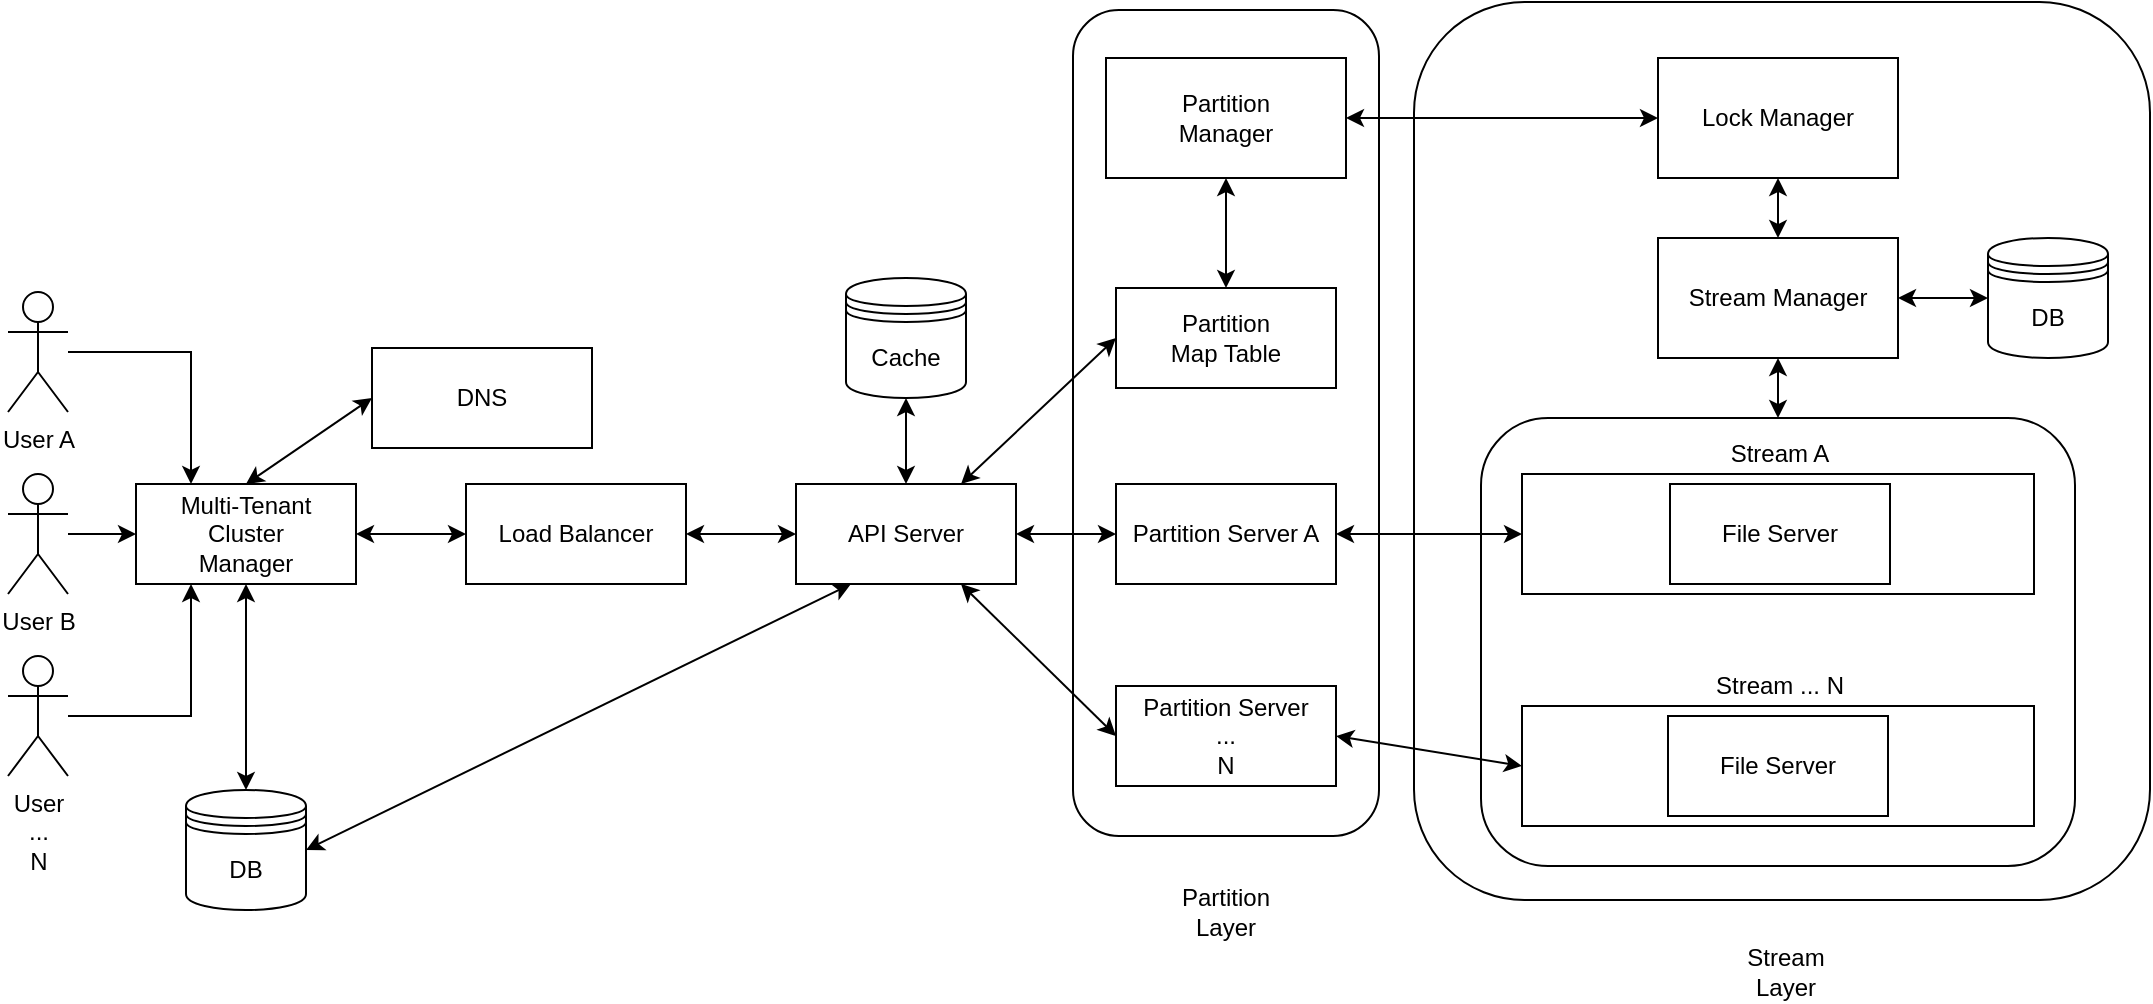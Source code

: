 <mxfile version="22.0.6" type="github">
  <diagram name="Page-1" id="vVYTyaoWWUucqoihUpFd">
    <mxGraphModel dx="1577" dy="1107" grid="0" gridSize="10" guides="1" tooltips="1" connect="1" arrows="1" fold="1" page="0" pageScale="1" pageWidth="850" pageHeight="1100" math="0" shadow="0">
      <root>
        <mxCell id="0" />
        <mxCell id="1" parent="0" />
        <mxCell id="-imCxhyiSVB0diL9hVH1-13" style="edgeStyle=orthogonalEdgeStyle;rounded=0;orthogonalLoop=1;jettySize=auto;html=1;entryX=0.25;entryY=0;entryDx=0;entryDy=0;" edge="1" parent="1" source="-imCxhyiSVB0diL9hVH1-1" target="-imCxhyiSVB0diL9hVH1-5">
          <mxGeometry relative="1" as="geometry" />
        </mxCell>
        <mxCell id="-imCxhyiSVB0diL9hVH1-1" value="User A" style="shape=umlActor;verticalLabelPosition=bottom;verticalAlign=top;html=1;" vertex="1" parent="1">
          <mxGeometry x="-80" y="-20" width="30" height="60" as="geometry" />
        </mxCell>
        <mxCell id="-imCxhyiSVB0diL9hVH1-14" style="edgeStyle=orthogonalEdgeStyle;rounded=0;orthogonalLoop=1;jettySize=auto;html=1;entryX=0;entryY=0.5;entryDx=0;entryDy=0;" edge="1" parent="1" source="-imCxhyiSVB0diL9hVH1-2" target="-imCxhyiSVB0diL9hVH1-5">
          <mxGeometry relative="1" as="geometry" />
        </mxCell>
        <mxCell id="-imCxhyiSVB0diL9hVH1-2" value="User B" style="shape=umlActor;verticalLabelPosition=bottom;verticalAlign=top;html=1;" vertex="1" parent="1">
          <mxGeometry x="-80" y="71" width="30" height="60" as="geometry" />
        </mxCell>
        <mxCell id="-imCxhyiSVB0diL9hVH1-15" style="edgeStyle=orthogonalEdgeStyle;rounded=0;orthogonalLoop=1;jettySize=auto;html=1;entryX=0.25;entryY=1;entryDx=0;entryDy=0;" edge="1" parent="1" source="-imCxhyiSVB0diL9hVH1-3" target="-imCxhyiSVB0diL9hVH1-5">
          <mxGeometry relative="1" as="geometry" />
        </mxCell>
        <mxCell id="-imCxhyiSVB0diL9hVH1-3" value="User &lt;br&gt;...&lt;br&gt;N" style="shape=umlActor;verticalLabelPosition=bottom;verticalAlign=top;html=1;" vertex="1" parent="1">
          <mxGeometry x="-80" y="162" width="30" height="60" as="geometry" />
        </mxCell>
        <mxCell id="-imCxhyiSVB0diL9hVH1-5" value="Multi-Tenant&lt;br&gt;Cluster&lt;br&gt;Manager" style="html=1;whiteSpace=wrap;" vertex="1" parent="1">
          <mxGeometry x="-16" y="76" width="110" height="50" as="geometry" />
        </mxCell>
        <mxCell id="-imCxhyiSVB0diL9hVH1-16" value="DNS" style="html=1;whiteSpace=wrap;" vertex="1" parent="1">
          <mxGeometry x="102" y="8" width="110" height="50" as="geometry" />
        </mxCell>
        <mxCell id="-imCxhyiSVB0diL9hVH1-17" value="Load Balancer" style="html=1;whiteSpace=wrap;" vertex="1" parent="1">
          <mxGeometry x="149" y="76" width="110" height="50" as="geometry" />
        </mxCell>
        <mxCell id="-imCxhyiSVB0diL9hVH1-22" value="" style="endArrow=classic;startArrow=classic;html=1;rounded=0;exitX=0.5;exitY=0;exitDx=0;exitDy=0;entryX=0;entryY=0.5;entryDx=0;entryDy=0;" edge="1" parent="1" source="-imCxhyiSVB0diL9hVH1-5" target="-imCxhyiSVB0diL9hVH1-16">
          <mxGeometry width="50" height="50" relative="1" as="geometry">
            <mxPoint x="350" y="128" as="sourcePoint" />
            <mxPoint x="400" y="78" as="targetPoint" />
          </mxGeometry>
        </mxCell>
        <mxCell id="-imCxhyiSVB0diL9hVH1-25" value="" style="endArrow=classic;startArrow=classic;html=1;rounded=0;exitX=0.5;exitY=1;exitDx=0;exitDy=0;entryX=0.5;entryY=0;entryDx=0;entryDy=0;" edge="1" parent="1" source="-imCxhyiSVB0diL9hVH1-5" target="-imCxhyiSVB0diL9hVH1-32">
          <mxGeometry width="50" height="50" relative="1" as="geometry">
            <mxPoint x="350" y="128" as="sourcePoint" />
            <mxPoint x="39" y="214" as="targetPoint" />
          </mxGeometry>
        </mxCell>
        <mxCell id="-imCxhyiSVB0diL9hVH1-27" value="" style="endArrow=classic;startArrow=classic;html=1;rounded=0;exitX=1;exitY=0.5;exitDx=0;exitDy=0;entryX=0;entryY=0.5;entryDx=0;entryDy=0;" edge="1" parent="1" source="-imCxhyiSVB0diL9hVH1-5" target="-imCxhyiSVB0diL9hVH1-17">
          <mxGeometry width="50" height="50" relative="1" as="geometry">
            <mxPoint x="350" y="128" as="sourcePoint" />
            <mxPoint x="400" y="78" as="targetPoint" />
          </mxGeometry>
        </mxCell>
        <mxCell id="-imCxhyiSVB0diL9hVH1-29" value="API Server" style="html=1;whiteSpace=wrap;" vertex="1" parent="1">
          <mxGeometry x="314" y="76" width="110" height="50" as="geometry" />
        </mxCell>
        <mxCell id="-imCxhyiSVB0diL9hVH1-30" value="" style="endArrow=classic;startArrow=classic;html=1;rounded=0;exitX=1;exitY=0.5;exitDx=0;exitDy=0;entryX=0;entryY=0.5;entryDx=0;entryDy=0;" edge="1" parent="1" source="-imCxhyiSVB0diL9hVH1-17" target="-imCxhyiSVB0diL9hVH1-29">
          <mxGeometry width="50" height="50" relative="1" as="geometry">
            <mxPoint x="350" y="128" as="sourcePoint" />
            <mxPoint x="400" y="78" as="targetPoint" />
          </mxGeometry>
        </mxCell>
        <mxCell id="-imCxhyiSVB0diL9hVH1-32" value="DB" style="shape=datastore;whiteSpace=wrap;html=1;" vertex="1" parent="1">
          <mxGeometry x="9" y="229" width="60" height="60" as="geometry" />
        </mxCell>
        <mxCell id="-imCxhyiSVB0diL9hVH1-35" value="Cache" style="shape=datastore;whiteSpace=wrap;html=1;" vertex="1" parent="1">
          <mxGeometry x="339" y="-27" width="60" height="60" as="geometry" />
        </mxCell>
        <mxCell id="-imCxhyiSVB0diL9hVH1-36" value="" style="endArrow=classic;startArrow=classic;html=1;rounded=0;exitX=0.5;exitY=0;exitDx=0;exitDy=0;entryX=0.5;entryY=1;entryDx=0;entryDy=0;" edge="1" parent="1" source="-imCxhyiSVB0diL9hVH1-29" target="-imCxhyiSVB0diL9hVH1-35">
          <mxGeometry width="50" height="50" relative="1" as="geometry">
            <mxPoint x="350" y="128" as="sourcePoint" />
            <mxPoint x="400" y="78" as="targetPoint" />
          </mxGeometry>
        </mxCell>
        <mxCell id="-imCxhyiSVB0diL9hVH1-37" value="" style="endArrow=classic;startArrow=classic;html=1;rounded=0;exitX=1;exitY=0.5;exitDx=0;exitDy=0;entryX=0.25;entryY=1;entryDx=0;entryDy=0;" edge="1" parent="1" source="-imCxhyiSVB0diL9hVH1-32" target="-imCxhyiSVB0diL9hVH1-29">
          <mxGeometry width="50" height="50" relative="1" as="geometry">
            <mxPoint x="350" y="128" as="sourcePoint" />
            <mxPoint x="400" y="78" as="targetPoint" />
          </mxGeometry>
        </mxCell>
        <mxCell id="-imCxhyiSVB0diL9hVH1-39" value="Partition Server A" style="html=1;whiteSpace=wrap;" vertex="1" parent="1">
          <mxGeometry x="474" y="76" width="110" height="50" as="geometry" />
        </mxCell>
        <mxCell id="-imCxhyiSVB0diL9hVH1-40" value="Partition Server&lt;br&gt;...&lt;br&gt;N" style="html=1;whiteSpace=wrap;" vertex="1" parent="1">
          <mxGeometry x="474" y="177" width="110" height="50" as="geometry" />
        </mxCell>
        <mxCell id="-imCxhyiSVB0diL9hVH1-43" value="" style="endArrow=classic;startArrow=classic;html=1;rounded=0;entryX=0;entryY=0.5;entryDx=0;entryDy=0;exitX=1;exitY=0.5;exitDx=0;exitDy=0;" edge="1" parent="1" source="-imCxhyiSVB0diL9hVH1-29" target="-imCxhyiSVB0diL9hVH1-39">
          <mxGeometry width="50" height="50" relative="1" as="geometry">
            <mxPoint x="446" y="113" as="sourcePoint" />
            <mxPoint x="400" y="78" as="targetPoint" />
          </mxGeometry>
        </mxCell>
        <mxCell id="-imCxhyiSVB0diL9hVH1-44" value="" style="endArrow=classic;startArrow=classic;html=1;rounded=0;exitX=0.75;exitY=1;exitDx=0;exitDy=0;entryX=0;entryY=0.5;entryDx=0;entryDy=0;" edge="1" parent="1" source="-imCxhyiSVB0diL9hVH1-29" target="-imCxhyiSVB0diL9hVH1-40">
          <mxGeometry width="50" height="50" relative="1" as="geometry">
            <mxPoint x="350" y="128" as="sourcePoint" />
            <mxPoint x="400" y="78" as="targetPoint" />
          </mxGeometry>
        </mxCell>
        <mxCell id="-imCxhyiSVB0diL9hVH1-45" value="Partition &lt;br&gt;Map Table" style="html=1;whiteSpace=wrap;" vertex="1" parent="1">
          <mxGeometry x="474" y="-22" width="110" height="50" as="geometry" />
        </mxCell>
        <mxCell id="-imCxhyiSVB0diL9hVH1-46" value="" style="endArrow=classic;startArrow=classic;html=1;rounded=0;entryX=0;entryY=0.5;entryDx=0;entryDy=0;exitX=0.75;exitY=0;exitDx=0;exitDy=0;" edge="1" parent="1" source="-imCxhyiSVB0diL9hVH1-29" target="-imCxhyiSVB0diL9hVH1-45">
          <mxGeometry width="50" height="50" relative="1" as="geometry">
            <mxPoint x="407" y="64" as="sourcePoint" />
            <mxPoint x="457" y="14" as="targetPoint" />
          </mxGeometry>
        </mxCell>
        <mxCell id="-imCxhyiSVB0diL9hVH1-48" value="" style="rounded=0;whiteSpace=wrap;html=1;" vertex="1" parent="1">
          <mxGeometry x="677" y="71" width="256" height="60" as="geometry" />
        </mxCell>
        <mxCell id="-imCxhyiSVB0diL9hVH1-49" value="Stream A" style="text;html=1;strokeColor=none;fillColor=none;align=center;verticalAlign=middle;whiteSpace=wrap;rounded=0;" vertex="1" parent="1">
          <mxGeometry x="776" y="46" width="60" height="30" as="geometry" />
        </mxCell>
        <mxCell id="-imCxhyiSVB0diL9hVH1-50" value="" style="rounded=0;whiteSpace=wrap;html=1;" vertex="1" parent="1">
          <mxGeometry x="677" y="187" width="256" height="60" as="geometry" />
        </mxCell>
        <mxCell id="-imCxhyiSVB0diL9hVH1-51" value="Stream ... N" style="text;html=1;strokeColor=none;fillColor=none;align=center;verticalAlign=middle;whiteSpace=wrap;rounded=0;" vertex="1" parent="1">
          <mxGeometry x="755" y="162" width="102" height="30" as="geometry" />
        </mxCell>
        <mxCell id="-imCxhyiSVB0diL9hVH1-53" value="" style="endArrow=classic;startArrow=classic;html=1;rounded=0;entryX=0;entryY=0.5;entryDx=0;entryDy=0;exitX=1;exitY=0.5;exitDx=0;exitDy=0;" edge="1" parent="1" source="-imCxhyiSVB0diL9hVH1-40" target="-imCxhyiSVB0diL9hVH1-50">
          <mxGeometry width="50" height="50" relative="1" as="geometry">
            <mxPoint x="396" y="131" as="sourcePoint" />
            <mxPoint x="446" y="81" as="targetPoint" />
          </mxGeometry>
        </mxCell>
        <mxCell id="-imCxhyiSVB0diL9hVH1-54" value="" style="endArrow=classic;startArrow=classic;html=1;rounded=0;entryX=0;entryY=0.5;entryDx=0;entryDy=0;exitX=1;exitY=0.5;exitDx=0;exitDy=0;" edge="1" parent="1" source="-imCxhyiSVB0diL9hVH1-39" target="-imCxhyiSVB0diL9hVH1-48">
          <mxGeometry width="50" height="50" relative="1" as="geometry">
            <mxPoint x="608" y="107" as="sourcePoint" />
            <mxPoint x="701" y="122" as="targetPoint" />
          </mxGeometry>
        </mxCell>
        <mxCell id="-imCxhyiSVB0diL9hVH1-57" value="File Server" style="html=1;whiteSpace=wrap;" vertex="1" parent="1">
          <mxGeometry x="751" y="76" width="110" height="50" as="geometry" />
        </mxCell>
        <mxCell id="-imCxhyiSVB0diL9hVH1-58" value="File Server" style="html=1;whiteSpace=wrap;" vertex="1" parent="1">
          <mxGeometry x="750" y="192" width="110" height="50" as="geometry" />
        </mxCell>
        <mxCell id="-imCxhyiSVB0diL9hVH1-60" value="" style="endArrow=classic;startArrow=classic;html=1;rounded=0;entryX=0.5;entryY=1;entryDx=0;entryDy=0;exitX=0.5;exitY=0;exitDx=0;exitDy=0;" edge="1" parent="1" source="-imCxhyiSVB0diL9hVH1-45" target="-imCxhyiSVB0diL9hVH1-62">
          <mxGeometry width="50" height="50" relative="1" as="geometry">
            <mxPoint x="393" y="137" as="sourcePoint" />
            <mxPoint x="529" y="-73" as="targetPoint" />
          </mxGeometry>
        </mxCell>
        <mxCell id="-imCxhyiSVB0diL9hVH1-62" value="Partition&lt;br&gt;Manager" style="rounded=0;whiteSpace=wrap;html=1;" vertex="1" parent="1">
          <mxGeometry x="469" y="-137" width="120" height="60" as="geometry" />
        </mxCell>
        <mxCell id="-imCxhyiSVB0diL9hVH1-64" value="Lock Manager" style="rounded=0;whiteSpace=wrap;html=1;" vertex="1" parent="1">
          <mxGeometry x="745" y="-137" width="120" height="60" as="geometry" />
        </mxCell>
        <mxCell id="-imCxhyiSVB0diL9hVH1-65" value="" style="endArrow=classic;startArrow=classic;html=1;rounded=0;exitX=1;exitY=0.5;exitDx=0;exitDy=0;entryX=0;entryY=0.5;entryDx=0;entryDy=0;" edge="1" parent="1" source="-imCxhyiSVB0diL9hVH1-62" target="-imCxhyiSVB0diL9hVH1-64">
          <mxGeometry width="50" height="50" relative="1" as="geometry">
            <mxPoint x="393" y="137" as="sourcePoint" />
            <mxPoint x="443" y="87" as="targetPoint" />
          </mxGeometry>
        </mxCell>
        <mxCell id="-imCxhyiSVB0diL9hVH1-66" value="" style="rounded=1;whiteSpace=wrap;html=1;fillColor=none;" vertex="1" parent="1">
          <mxGeometry x="452.5" y="-161" width="153" height="413" as="geometry" />
        </mxCell>
        <mxCell id="-imCxhyiSVB0diL9hVH1-68" value="Partition&lt;br&gt;Layer" style="text;html=1;strokeColor=none;fillColor=none;align=center;verticalAlign=middle;whiteSpace=wrap;rounded=0;" vertex="1" parent="1">
          <mxGeometry x="499" y="275" width="60" height="30" as="geometry" />
        </mxCell>
        <mxCell id="-imCxhyiSVB0diL9hVH1-69" value="Stream Manager" style="rounded=0;whiteSpace=wrap;html=1;" vertex="1" parent="1">
          <mxGeometry x="745" y="-47" width="120" height="60" as="geometry" />
        </mxCell>
        <mxCell id="-imCxhyiSVB0diL9hVH1-70" value="" style="rounded=1;whiteSpace=wrap;html=1;fillColor=none;" vertex="1" parent="1">
          <mxGeometry x="656.5" y="43" width="297" height="224" as="geometry" />
        </mxCell>
        <mxCell id="-imCxhyiSVB0diL9hVH1-72" value="" style="endArrow=classic;startArrow=classic;html=1;rounded=0;entryX=0.5;entryY=1;entryDx=0;entryDy=0;exitX=0.5;exitY=0;exitDx=0;exitDy=0;" edge="1" parent="1" source="-imCxhyiSVB0diL9hVH1-70" target="-imCxhyiSVB0diL9hVH1-69">
          <mxGeometry width="50" height="50" relative="1" as="geometry">
            <mxPoint x="441" y="108" as="sourcePoint" />
            <mxPoint x="491" y="58" as="targetPoint" />
          </mxGeometry>
        </mxCell>
        <mxCell id="-imCxhyiSVB0diL9hVH1-74" value="Stream Layer" style="text;html=1;strokeColor=none;fillColor=none;align=center;verticalAlign=middle;whiteSpace=wrap;rounded=0;" vertex="1" parent="1">
          <mxGeometry x="779" y="305" width="60" height="30" as="geometry" />
        </mxCell>
        <mxCell id="-imCxhyiSVB0diL9hVH1-75" value="DB" style="shape=datastore;whiteSpace=wrap;html=1;" vertex="1" parent="1">
          <mxGeometry x="910" y="-47" width="60" height="60" as="geometry" />
        </mxCell>
        <mxCell id="-imCxhyiSVB0diL9hVH1-76" value="" style="endArrow=classic;startArrow=classic;html=1;rounded=0;entryX=0;entryY=0.5;entryDx=0;entryDy=0;exitX=1;exitY=0.5;exitDx=0;exitDy=0;" edge="1" parent="1" source="-imCxhyiSVB0diL9hVH1-69" target="-imCxhyiSVB0diL9hVH1-75">
          <mxGeometry width="50" height="50" relative="1" as="geometry">
            <mxPoint x="450" y="152" as="sourcePoint" />
            <mxPoint x="500" y="102" as="targetPoint" />
          </mxGeometry>
        </mxCell>
        <mxCell id="-imCxhyiSVB0diL9hVH1-77" value="" style="endArrow=classic;startArrow=classic;html=1;rounded=0;entryX=0.5;entryY=1;entryDx=0;entryDy=0;exitX=0.5;exitY=0;exitDx=0;exitDy=0;" edge="1" parent="1" source="-imCxhyiSVB0diL9hVH1-69" target="-imCxhyiSVB0diL9hVH1-64">
          <mxGeometry width="50" height="50" relative="1" as="geometry">
            <mxPoint x="450" y="152" as="sourcePoint" />
            <mxPoint x="500" y="102" as="targetPoint" />
          </mxGeometry>
        </mxCell>
        <mxCell id="-imCxhyiSVB0diL9hVH1-78" value="" style="rounded=1;whiteSpace=wrap;html=1;fillColor=none;" vertex="1" parent="1">
          <mxGeometry x="623" y="-165" width="368" height="449" as="geometry" />
        </mxCell>
      </root>
    </mxGraphModel>
  </diagram>
</mxfile>
